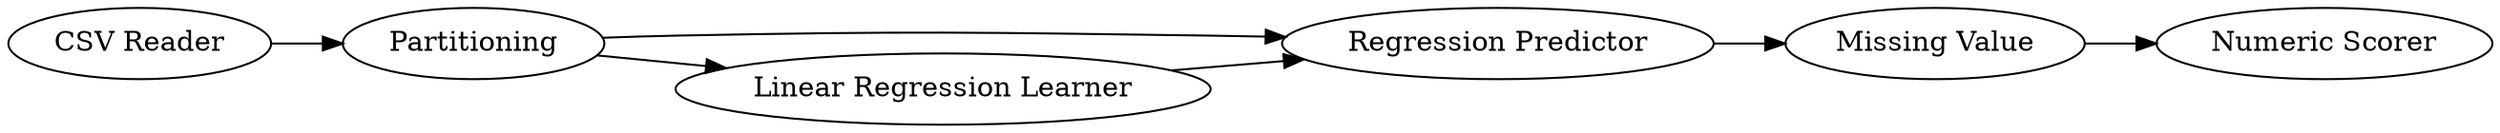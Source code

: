 digraph {
	13 -> 10
	9 -> 14
	10 -> 9
	8 -> 9
	10 -> 8
	14 -> 12
	13 [label="CSV Reader"]
	9 [label="Regression Predictor"]
	8 [label="Linear Regression Learner"]
	14 [label="Missing Value"]
	12 [label="Numeric Scorer"]
	10 [label=Partitioning]
	rankdir=LR
}
